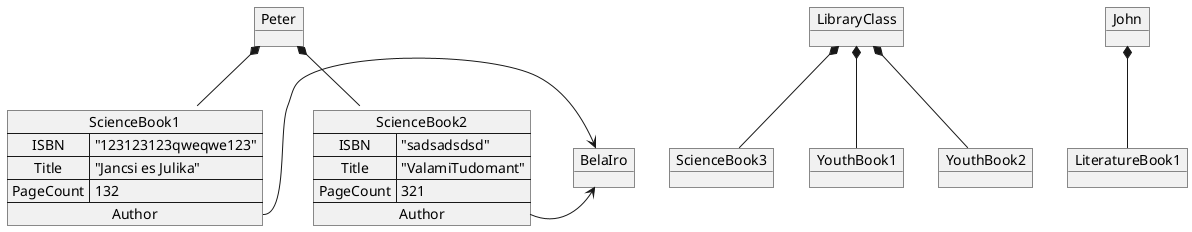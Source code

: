 @startuml Objects

object BelaIro
object LibraryClass

map ScienceBook1{
    ISBN => "123123123qweqwe123"
    Title => "Jancsi es Julika"
    PageCount => 132
    Author *-> BelaIro
}
map ScienceBook2{
    ISBN => "sadsadsdsd"
    Title => "ValamiTudomant"
    PageCount => 321
    Author *-> BelaIro
}
object ScienceBook3
object YouthBook1
object YouthBook2
object LiteratureBook1

object Peter
object John

LibraryClass *-- ScienceBook3
LibraryClass *-- YouthBook1
LibraryClass *-- YouthBook2

Peter *-- ScienceBook1
Peter *-- ScienceBook2
John *-- LiteratureBook1

@enduml